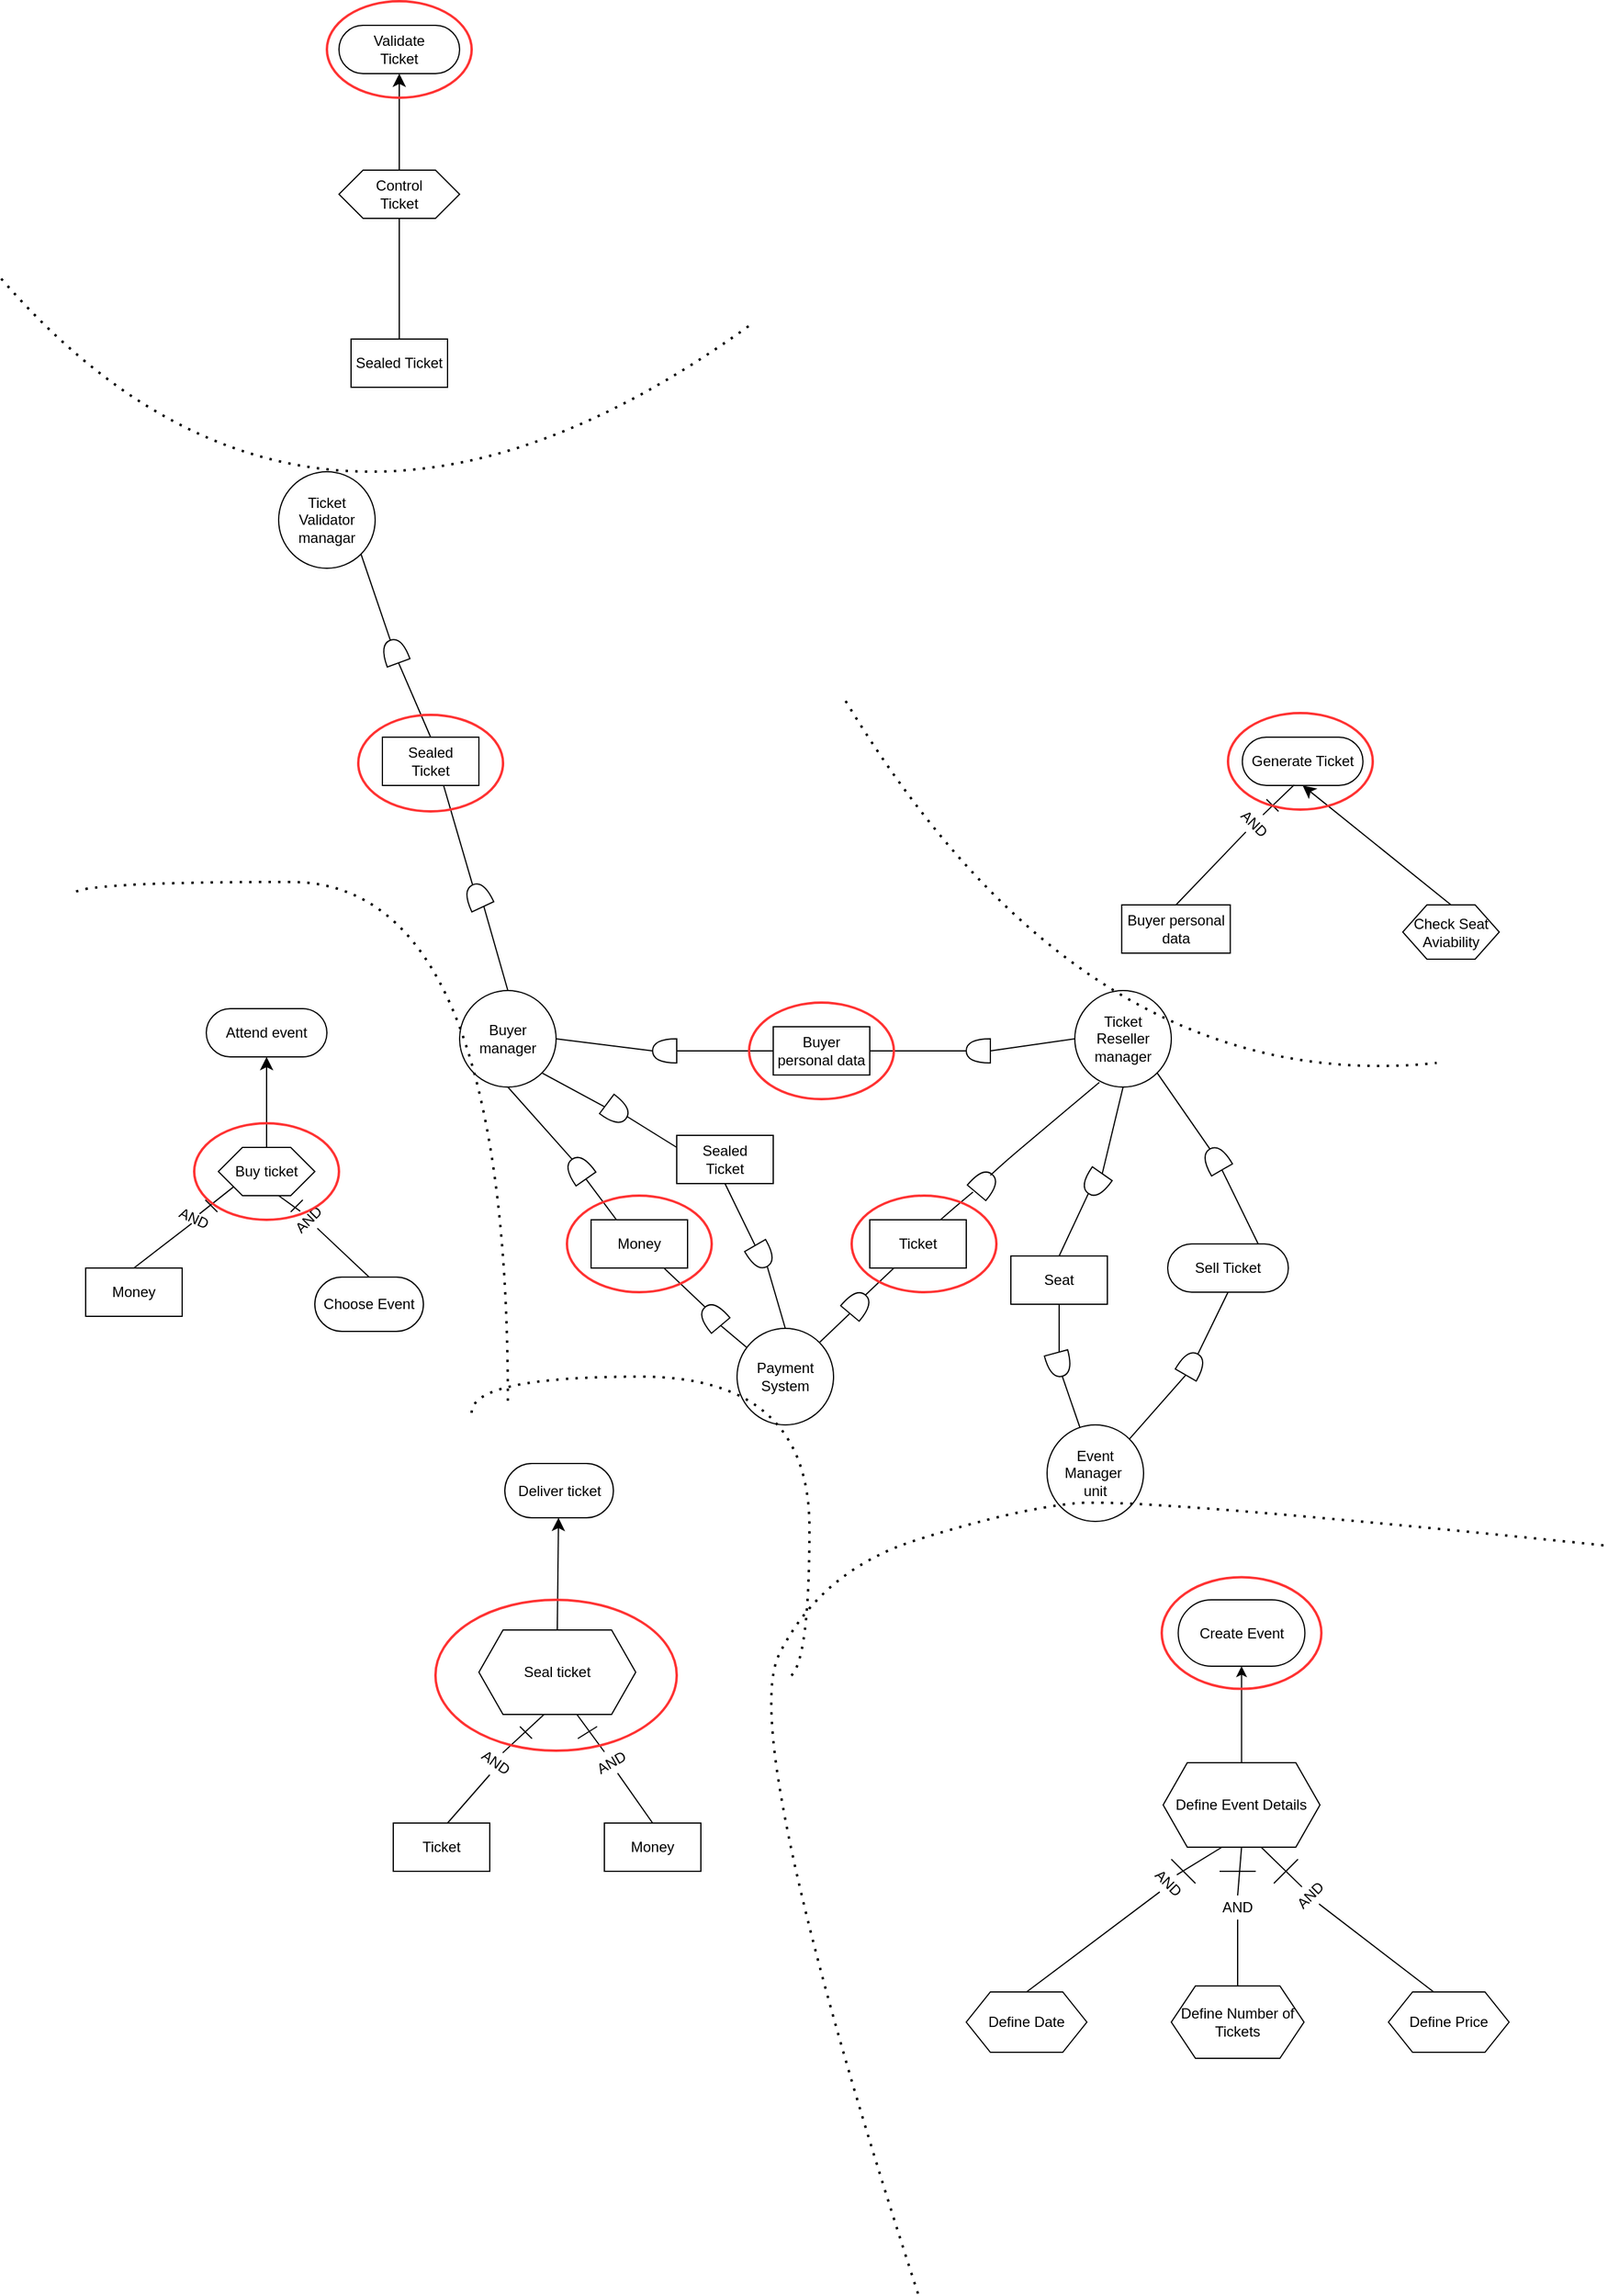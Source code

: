 <mxfile version="15.0.6" type="onedrive"><diagram id="UfplmZNuWA82le0Drqep" name="Page-1"><mxGraphModel dx="2310" dy="1950" grid="1" gridSize="10" guides="1" tooltips="0" connect="1" arrows="1" fold="1" page="1" pageScale="1" pageWidth="827" pageHeight="1169" math="0" shadow="0"><root><mxCell id="0"/><mxCell id="1" parent="0"/><mxCell id="Xo7R-cHsNthfNWcavHbP-1" value="Buyer manager" style="ellipse;whiteSpace=wrap;html=1;aspect=fixed;" parent="1" vertex="1"><mxGeometry x="140" y="80" width="80" height="80" as="geometry"/></mxCell><mxCell id="YaC-4g-Wo7dQEX7YHomU-3" style="rounded=0;orthogonalLoop=1;jettySize=auto;html=1;exitX=0.5;exitY=1;exitDx=0;exitDy=0;entryX=0;entryY=0.5;entryDx=0;entryDy=0;entryPerimeter=0;endArrow=none;endFill=0;" parent="1" source="ta6Gdk--_3ZyYTop5qnq-2" target="YaC-4g-Wo7dQEX7YHomU-1" edge="1"><mxGeometry relative="1" as="geometry"/></mxCell><mxCell id="YaC-4g-Wo7dQEX7YHomU-60" style="edgeStyle=none;rounded=0;orthogonalLoop=1;jettySize=auto;html=1;exitX=0;exitY=0.5;exitDx=0;exitDy=0;entryX=0;entryY=0.5;entryDx=0;entryDy=0;entryPerimeter=0;startArrow=none;startFill=0;endArrow=none;endFill=0;startSize=0;endSize=27;" parent="1" source="ta6Gdk--_3ZyYTop5qnq-2" target="YaC-4g-Wo7dQEX7YHomU-59" edge="1"><mxGeometry relative="1" as="geometry"/></mxCell><mxCell id="ta6Gdk--_3ZyYTop5qnq-2" value="Ticket Reseller manager" style="ellipse;whiteSpace=wrap;html=1;aspect=fixed;" parent="1" vertex="1"><mxGeometry x="650" y="80" width="80" height="80" as="geometry"/></mxCell><mxCell id="ta6Gdk--_3ZyYTop5qnq-4" value="Event Manager&amp;nbsp;&lt;br&gt;unit" style="ellipse;whiteSpace=wrap;html=1;aspect=fixed;" parent="1" vertex="1"><mxGeometry x="627" y="440" width="80" height="80" as="geometry"/></mxCell><mxCell id="YaC-4g-Wo7dQEX7YHomU-4" style="edgeStyle=none;rounded=0;orthogonalLoop=1;jettySize=auto;html=1;exitX=0.5;exitY=0;exitDx=0;exitDy=0;entryX=1;entryY=0.5;entryDx=0;entryDy=0;entryPerimeter=0;endArrow=none;endFill=0;" parent="1" source="Xo7R-cHsNthfNWcavHbP-9" target="YaC-4g-Wo7dQEX7YHomU-1" edge="1"><mxGeometry relative="1" as="geometry"/></mxCell><mxCell id="YaC-4g-Wo7dQEX7YHomU-5" style="edgeStyle=none;rounded=0;orthogonalLoop=1;jettySize=auto;html=1;exitX=0.5;exitY=1;exitDx=0;exitDy=0;endArrow=none;endFill=0;" parent="1" source="Xo7R-cHsNthfNWcavHbP-9" target="YaC-4g-Wo7dQEX7YHomU-2" edge="1"><mxGeometry relative="1" as="geometry"/></mxCell><mxCell id="Xo7R-cHsNthfNWcavHbP-9" value="Seat" style="rounded=0;whiteSpace=wrap;html=1;" parent="1" vertex="1"><mxGeometry x="597" y="300" width="80" height="40" as="geometry"/></mxCell><mxCell id="Xo7R-cHsNthfNWcavHbP-12" value="" style="shape=or;whiteSpace=wrap;html=1;rotation=-60;" parent="1" vertex="1"><mxGeometry x="737" y="380" width="20" height="20" as="geometry"/></mxCell><mxCell id="Xo7R-cHsNthfNWcavHbP-14" value="" style="shape=or;whiteSpace=wrap;html=1;rotation=-120;" parent="1" vertex="1"><mxGeometry x="757" y="210" width="20" height="20" as="geometry"/></mxCell><mxCell id="Xo7R-cHsNthfNWcavHbP-15" value="" style="endArrow=none;html=1;exitX=1;exitY=0;exitDx=0;exitDy=0;entryX=0;entryY=0.5;entryDx=0;entryDy=0;entryPerimeter=0;" parent="1" source="ta6Gdk--_3ZyYTop5qnq-4" target="Xo7R-cHsNthfNWcavHbP-12" edge="1"><mxGeometry width="50" height="50" relative="1" as="geometry"><mxPoint x="437" y="310" as="sourcePoint"/><mxPoint x="487" y="260" as="targetPoint"/></mxGeometry></mxCell><mxCell id="Xo7R-cHsNthfNWcavHbP-16" value="" style="endArrow=none;html=1;entryX=1;entryY=0.5;entryDx=0;entryDy=0;entryPerimeter=0;exitX=0.5;exitY=1;exitDx=0;exitDy=0;" parent="1" source="NR40S5Cppwsf3-HbDGJy-14" target="Xo7R-cHsNthfNWcavHbP-12" edge="1"><mxGeometry width="50" height="50" relative="1" as="geometry"><mxPoint x="777" y="340" as="sourcePoint"/><mxPoint x="487" y="260" as="targetPoint"/></mxGeometry></mxCell><mxCell id="Xo7R-cHsNthfNWcavHbP-17" value="" style="endArrow=none;html=1;exitX=0.75;exitY=0;exitDx=0;exitDy=0;entryX=0;entryY=0.5;entryDx=0;entryDy=0;entryPerimeter=0;" parent="1" source="NR40S5Cppwsf3-HbDGJy-14" target="Xo7R-cHsNthfNWcavHbP-14" edge="1"><mxGeometry width="50" height="50" relative="1" as="geometry"><mxPoint x="792" y="290" as="sourcePoint"/><mxPoint x="487" y="260" as="targetPoint"/></mxGeometry></mxCell><mxCell id="Xo7R-cHsNthfNWcavHbP-18" value="" style="endArrow=none;html=1;exitX=1;exitY=1;exitDx=0;exitDy=0;entryX=1;entryY=0.5;entryDx=0;entryDy=0;entryPerimeter=0;" parent="1" source="ta6Gdk--_3ZyYTop5qnq-2" target="Xo7R-cHsNthfNWcavHbP-14" edge="1"><mxGeometry width="50" height="50" relative="1" as="geometry"><mxPoint x="390" y="310" as="sourcePoint"/><mxPoint x="780" y="210" as="targetPoint"/></mxGeometry></mxCell><mxCell id="YaC-4g-Wo7dQEX7YHomU-1" value="" style="shape=or;whiteSpace=wrap;html=1;rotation=-55;direction=west;" parent="1" vertex="1"><mxGeometry x="657" y="230" width="20" height="20" as="geometry"/></mxCell><mxCell id="YaC-4g-Wo7dQEX7YHomU-6" style="edgeStyle=none;rounded=0;orthogonalLoop=1;jettySize=auto;html=1;exitX=1;exitY=0.5;exitDx=0;exitDy=0;exitPerimeter=0;endArrow=none;endFill=0;" parent="1" source="YaC-4g-Wo7dQEX7YHomU-2" target="ta6Gdk--_3ZyYTop5qnq-4" edge="1"><mxGeometry relative="1" as="geometry"/></mxCell><mxCell id="YaC-4g-Wo7dQEX7YHomU-2" value="" style="shape=or;whiteSpace=wrap;html=1;rotation=75;direction=east;" parent="1" vertex="1"><mxGeometry x="627" y="380" width="20" height="20" as="geometry"/></mxCell><mxCell id="YaC-4g-Wo7dQEX7YHomU-7" value="" style="endArrow=none;dashed=1;html=1;dashPattern=1 3;strokeWidth=2;curved=1;" parent="1" edge="1"><mxGeometry width="50" height="50" relative="1" as="geometry"><mxPoint x="520" y="1160" as="sourcePoint"/><mxPoint x="1090" y="540" as="targetPoint"/><Array as="points"><mxPoint x="370" y="700"/><mxPoint x="440" y="560"/><mxPoint x="600" y="510"/><mxPoint x="700" y="500"/></Array></mxGeometry></mxCell><mxCell id="ta6Gdk--_3ZyYTop5qnq-12" value="" style="endArrow=none;dashed=1;html=1;dashPattern=1 3;strokeWidth=2;edgeStyle=orthogonalEdgeStyle;curved=1;" parent="1" edge="1"><mxGeometry width="50" height="50" relative="1" as="geometry"><mxPoint x="180" y="420" as="sourcePoint"/><mxPoint x="-180" as="targetPoint"/><Array as="points"><mxPoint x="180" y="-10"/><mxPoint x="-180" y="-10"/></Array></mxGeometry></mxCell><mxCell id="Xo7R-cHsNthfNWcavHbP-20" value="" style="endArrow=none;dashed=1;html=1;dashPattern=1 3;strokeWidth=2;curved=1;" parent="1" edge="1"><mxGeometry width="50" height="50" relative="1" as="geometry"><mxPoint x="460" y="-160" as="sourcePoint"/><mxPoint x="950" y="140" as="targetPoint"/><Array as="points"><mxPoint x="660" y="170"/></Array></mxGeometry></mxCell><mxCell id="YaC-4g-Wo7dQEX7YHomU-39" style="edgeStyle=none;rounded=0;orthogonalLoop=1;jettySize=auto;html=1;exitX=0.375;exitY=1;exitDx=0;exitDy=0;entryX=0;entryY=0.5;entryDx=0;entryDy=0;startArrow=none;startFill=0;endArrow=none;endFill=0;startSize=0;endSize=27;" parent="1" source="YaC-4g-Wo7dQEX7YHomU-11" target="YaC-4g-Wo7dQEX7YHomU-36" edge="1"><mxGeometry relative="1" as="geometry"/></mxCell><mxCell id="YaC-4g-Wo7dQEX7YHomU-44" style="edgeStyle=none;rounded=0;orthogonalLoop=1;jettySize=auto;html=1;exitX=0.625;exitY=1;exitDx=0;exitDy=0;entryX=1;entryY=0.5;entryDx=0;entryDy=0;startArrow=none;startFill=0;endArrow=none;endFill=0;startSize=0;endSize=27;" parent="1" source="YaC-4g-Wo7dQEX7YHomU-11" target="YaC-4g-Wo7dQEX7YHomU-26" edge="1"><mxGeometry relative="1" as="geometry"/></mxCell><mxCell id="NR40S5Cppwsf3-HbDGJy-6" style="edgeStyle=orthogonalEdgeStyle;rounded=0;orthogonalLoop=1;jettySize=auto;html=1;exitX=0.5;exitY=0;exitDx=0;exitDy=0;entryX=0.5;entryY=1;entryDx=0;entryDy=0;" parent="1" source="YaC-4g-Wo7dQEX7YHomU-11" target="NR40S5Cppwsf3-HbDGJy-4" edge="1"><mxGeometry relative="1" as="geometry"/></mxCell><mxCell id="YaC-4g-Wo7dQEX7YHomU-11" value="Define Event Details" style="shape=hexagon;perimeter=hexagonPerimeter2;whiteSpace=wrap;html=1;fixedSize=1;" parent="1" vertex="1"><mxGeometry x="723.23" y="720" width="130" height="70" as="geometry"/></mxCell><mxCell id="YaC-4g-Wo7dQEX7YHomU-38" style="edgeStyle=none;rounded=0;orthogonalLoop=1;jettySize=auto;html=1;exitX=0.5;exitY=0;exitDx=0;exitDy=0;entryX=1;entryY=0.5;entryDx=0;entryDy=0;startArrow=none;startFill=0;endArrow=none;endFill=0;startSize=0;endSize=27;" parent="1" source="YaC-4g-Wo7dQEX7YHomU-12" target="YaC-4g-Wo7dQEX7YHomU-36" edge="1"><mxGeometry relative="1" as="geometry"/></mxCell><mxCell id="YaC-4g-Wo7dQEX7YHomU-12" value="Define Date" style="shape=hexagon;perimeter=hexagonPerimeter2;whiteSpace=wrap;html=1;fixedSize=1;" parent="1" vertex="1"><mxGeometry x="560" y="910" width="100" height="50" as="geometry"/></mxCell><mxCell id="YaC-4g-Wo7dQEX7YHomU-13" value="Define Number of Tickets" style="shape=hexagon;perimeter=hexagonPerimeter2;whiteSpace=wrap;html=1;fixedSize=1;" parent="1" vertex="1"><mxGeometry x="730" y="905" width="110" height="60" as="geometry"/></mxCell><mxCell id="YaC-4g-Wo7dQEX7YHomU-14" value="Define Price" style="shape=hexagon;perimeter=hexagonPerimeter2;whiteSpace=wrap;html=1;fixedSize=1;" parent="1" vertex="1"><mxGeometry x="910" y="910" width="100" height="50" as="geometry"/></mxCell><mxCell id="ta6Gdk--_3ZyYTop5qnq-13" value="Buy ticket" style="shape=hexagon;perimeter=hexagonPerimeter2;whiteSpace=wrap;html=1;fixedSize=1;size=20;" parent="1" vertex="1"><mxGeometry x="-60" y="210" width="80" height="40" as="geometry"/></mxCell><mxCell id="sOU6wArKF-Llgi7GQNwx-5" value="" style="endArrow=none;html=1;exitX=0.5;exitY=0;exitDx=0;exitDy=0;entryX=0.5;entryY=1;entryDx=0;entryDy=0;startArrow=none;" parent="1" source="YaC-4g-Wo7dQEX7YHomU-20" target="YaC-4g-Wo7dQEX7YHomU-11" edge="1"><mxGeometry width="50" height="50" relative="1" as="geometry"><mxPoint x="740" y="920" as="sourcePoint"/><mxPoint x="340" y="870" as="targetPoint"/></mxGeometry></mxCell><mxCell id="sOU6wArKF-Llgi7GQNwx-6" value="" style="endArrow=none;html=1;" parent="1" edge="1"><mxGeometry width="50" height="50" relative="1" as="geometry"><mxPoint x="730" y="800" as="sourcePoint"/><mxPoint x="750" y="820" as="targetPoint"/></mxGeometry></mxCell><mxCell id="YaC-4g-Wo7dQEX7YHomU-17" value="" style="endArrow=none;html=1;startSize=0;endSize=27;" parent="1" edge="1"><mxGeometry width="50" height="50" relative="1" as="geometry"><mxPoint x="770" y="810" as="sourcePoint"/><mxPoint x="800" y="810" as="targetPoint"/></mxGeometry></mxCell><mxCell id="YaC-4g-Wo7dQEX7YHomU-20" value="AND" style="text;html=1;strokeColor=none;fillColor=none;align=center;verticalAlign=middle;whiteSpace=wrap;rounded=0;" parent="1" vertex="1"><mxGeometry x="765" y="830" width="40" height="20" as="geometry"/></mxCell><mxCell id="YaC-4g-Wo7dQEX7YHomU-21" value="" style="endArrow=none;html=1;exitX=0.5;exitY=0;exitDx=0;exitDy=0;entryX=0.5;entryY=1;entryDx=0;entryDy=0;" parent="1" source="YaC-4g-Wo7dQEX7YHomU-13" target="YaC-4g-Wo7dQEX7YHomU-20" edge="1"><mxGeometry width="50" height="50" relative="1" as="geometry"><mxPoint x="780" y="910.0" as="sourcePoint"/><mxPoint x="785" y="790.0" as="targetPoint"/></mxGeometry></mxCell><mxCell id="YaC-4g-Wo7dQEX7YHomU-23" value="" style="endArrow=none;html=1;startSize=0;endSize=27;" parent="1" edge="1"><mxGeometry width="50" height="50" relative="1" as="geometry"><mxPoint x="815" y="820" as="sourcePoint"/><mxPoint x="835" y="800" as="targetPoint"/><Array as="points"><mxPoint x="825" y="810"/></Array></mxGeometry></mxCell><mxCell id="Xo7R-cHsNthfNWcavHbP-23" value="Generate Ticket" style="rounded=1;whiteSpace=wrap;html=1;glass=0;arcSize=50;" parent="1" vertex="1"><mxGeometry x="788.86" y="-130" width="100" height="40" as="geometry"/></mxCell><mxCell id="YaC-4g-Wo7dQEX7YHomU-26" value="AND" style="text;html=1;strokeColor=none;fillColor=none;align=center;verticalAlign=middle;whiteSpace=wrap;rounded=0;direction=north;rotation=315;" parent="1" vertex="1"><mxGeometry x="840.73" y="820" width="9.27" height="20" as="geometry"/></mxCell><mxCell id="YaC-4g-Wo7dQEX7YHomU-36" value="AND" style="text;html=1;strokeColor=none;fillColor=none;align=center;verticalAlign=middle;whiteSpace=wrap;rounded=0;direction=south;rotation=45;" parent="1" vertex="1"><mxGeometry x="720" y="810" width="15" height="20" as="geometry"/></mxCell><mxCell id="YaC-4g-Wo7dQEX7YHomU-41" style="edgeStyle=none;rounded=0;orthogonalLoop=1;jettySize=auto;html=1;exitX=0.5;exitY=1;exitDx=0;exitDy=0;startArrow=none;startFill=0;endArrow=none;endFill=0;startSize=0;endSize=27;" parent="1" source="YaC-4g-Wo7dQEX7YHomU-26" target="YaC-4g-Wo7dQEX7YHomU-26" edge="1"><mxGeometry relative="1" as="geometry"/></mxCell><mxCell id="YaC-4g-Wo7dQEX7YHomU-43" value="" style="endArrow=none;html=1;startSize=0;endSize=27;exitX=0.375;exitY=0;exitDx=0;exitDy=0;entryX=0;entryY=0.5;entryDx=0;entryDy=0;" parent="1" source="YaC-4g-Wo7dQEX7YHomU-14" target="YaC-4g-Wo7dQEX7YHomU-26" edge="1"><mxGeometry width="50" height="50" relative="1" as="geometry"><mxPoint x="920" y="910" as="sourcePoint"/><mxPoint x="970" y="860" as="targetPoint"/></mxGeometry></mxCell><mxCell id="YaC-4g-Wo7dQEX7YHomU-45" value="Money" style="rounded=0;whiteSpace=wrap;html=1;" parent="1" vertex="1"><mxGeometry x="-170" y="310" width="80" height="40" as="geometry"/></mxCell><mxCell id="Xo7R-cHsNthfNWcavHbP-27" value="Attend&amp;nbsp;event" style="rounded=1;whiteSpace=wrap;html=1;glass=0;arcSize=50;" parent="1" vertex="1"><mxGeometry x="-70" y="95" width="100" height="40" as="geometry"/></mxCell><mxCell id="YaC-4g-Wo7dQEX7YHomU-49" value="" style="endArrow=none;html=1;startSize=0;endSize=27;entryX=0.625;entryY=1;entryDx=0;entryDy=0;exitX=0;exitY=0.5;exitDx=0;exitDy=0;" parent="1" source="NR40S5Cppwsf3-HbDGJy-33" target="ta6Gdk--_3ZyYTop5qnq-13" edge="1"><mxGeometry width="50" height="50" relative="1" as="geometry"><mxPoint x="55" y="320.0" as="sourcePoint"/><mxPoint x="100" y="250" as="targetPoint"/></mxGeometry></mxCell><mxCell id="YaC-4g-Wo7dQEX7YHomU-67" style="edgeStyle=none;rounded=0;orthogonalLoop=1;jettySize=auto;html=1;entryX=0.5;entryY=1;entryDx=0;entryDy=0;startArrow=none;startFill=0;endArrow=classic;endFill=1;startSize=0;endSize=8;exitX=0.5;exitY=0;exitDx=0;exitDy=0;" parent="1" source="ta6Gdk--_3ZyYTop5qnq-13" target="Xo7R-cHsNthfNWcavHbP-27" edge="1"><mxGeometry relative="1" as="geometry"><mxPoint x="-20" y="208" as="sourcePoint"/></mxGeometry></mxCell><mxCell id="YaC-4g-Wo7dQEX7YHomU-63" style="edgeStyle=none;rounded=0;orthogonalLoop=1;jettySize=auto;html=1;exitX=0;exitY=0.5;exitDx=0;exitDy=0;entryX=0;entryY=0.5;entryDx=0;entryDy=0;entryPerimeter=0;startArrow=none;startFill=0;endArrow=none;endFill=0;startSize=0;endSize=27;" parent="1" source="YaC-4g-Wo7dQEX7YHomU-58" target="YaC-4g-Wo7dQEX7YHomU-62" edge="1"><mxGeometry relative="1" as="geometry"/></mxCell><mxCell id="YaC-4g-Wo7dQEX7YHomU-58" value="Buyer personal data" style="rounded=0;whiteSpace=wrap;html=1;" parent="1" vertex="1"><mxGeometry x="400" y="110" width="80" height="40" as="geometry"/></mxCell><mxCell id="YaC-4g-Wo7dQEX7YHomU-61" style="edgeStyle=none;rounded=0;orthogonalLoop=1;jettySize=auto;html=1;exitX=1;exitY=0.5;exitDx=0;exitDy=0;exitPerimeter=0;entryX=1;entryY=0.5;entryDx=0;entryDy=0;startArrow=none;startFill=0;endArrow=none;endFill=0;startSize=0;endSize=27;" parent="1" source="YaC-4g-Wo7dQEX7YHomU-59" target="YaC-4g-Wo7dQEX7YHomU-58" edge="1"><mxGeometry relative="1" as="geometry"/></mxCell><mxCell id="YaC-4g-Wo7dQEX7YHomU-59" value="" style="shape=or;whiteSpace=wrap;html=1;direction=east;rotation=180;" parent="1" vertex="1"><mxGeometry x="560" y="120" width="20" height="20" as="geometry"/></mxCell><mxCell id="YaC-4g-Wo7dQEX7YHomU-64" style="edgeStyle=none;rounded=0;orthogonalLoop=1;jettySize=auto;html=1;exitX=1;exitY=0.5;exitDx=0;exitDy=0;exitPerimeter=0;entryX=1;entryY=0.5;entryDx=0;entryDy=0;startArrow=none;startFill=0;endArrow=none;endFill=0;startSize=0;endSize=27;" parent="1" source="YaC-4g-Wo7dQEX7YHomU-62" target="Xo7R-cHsNthfNWcavHbP-1" edge="1"><mxGeometry relative="1" as="geometry"/></mxCell><mxCell id="YaC-4g-Wo7dQEX7YHomU-62" value="" style="shape=or;whiteSpace=wrap;html=1;direction=east;rotation=180;" parent="1" vertex="1"><mxGeometry x="300" y="120" width="20" height="20" as="geometry"/></mxCell><mxCell id="YaC-4g-Wo7dQEX7YHomU-69" value="" style="endArrow=classic;html=1;startSize=0;endSize=8;exitX=0.5;exitY=0;exitDx=0;exitDy=0;entryX=0.5;entryY=1;entryDx=0;entryDy=0;endFill=1;" parent="1" source="NR40S5Cppwsf3-HbDGJy-9" target="Xo7R-cHsNthfNWcavHbP-23" edge="1"><mxGeometry width="50" height="50" relative="1" as="geometry"><mxPoint x="871.86" y="-20" as="sourcePoint"/><mxPoint x="931.86" y="-110" as="targetPoint"/></mxGeometry></mxCell><mxCell id="NR40S5Cppwsf3-HbDGJy-4" value="Create Event" style="rounded=1;whiteSpace=wrap;html=1;glass=0;arcSize=50;" parent="1" vertex="1"><mxGeometry x="735.73" y="585" width="105" height="55" as="geometry"/></mxCell><mxCell id="NR40S5Cppwsf3-HbDGJy-9" value="Check Seat Aviability" style="shape=hexagon;perimeter=hexagonPerimeter2;whiteSpace=wrap;html=1;fixedSize=1;" parent="1" vertex="1"><mxGeometry x="921.86" y="9" width="80" height="45" as="geometry"/></mxCell><mxCell id="NR40S5Cppwsf3-HbDGJy-12" value="Choose Event" style="rounded=1;whiteSpace=wrap;html=1;glass=0;arcSize=50;" parent="1" vertex="1"><mxGeometry x="20" y="317.5" width="90" height="45" as="geometry"/></mxCell><mxCell id="NR40S5Cppwsf3-HbDGJy-14" value="Sell Ticket" style="rounded=1;whiteSpace=wrap;html=1;glass=0;arcSize=50;" parent="1" vertex="1"><mxGeometry x="727" y="290" width="100" height="40" as="geometry"/></mxCell><mxCell id="HzWPDjjtE-6QeFcjVHDP-7" style="edgeStyle=none;rounded=0;orthogonalLoop=1;jettySize=auto;html=1;exitX=0.5;exitY=1;exitDx=0;exitDy=0;startArrow=none;startFill=0;endArrow=none;endFill=0;startSize=0;endSize=27;" parent="1" edge="1"><mxGeometry relative="1" as="geometry"><mxPoint x="714.522" y="-104.277" as="sourcePoint"/><mxPoint x="714.522" y="-104.277" as="targetPoint"/></mxGeometry></mxCell><mxCell id="NR40S5Cppwsf3-HbDGJy-25" value="AND" style="text;html=1;strokeColor=none;fillColor=none;align=center;verticalAlign=middle;whiteSpace=wrap;rounded=0;direction=north;rotation=25;" parent="1" vertex="1"><mxGeometry x="-89.14" y="263.54" width="18.36" height="10" as="geometry"/></mxCell><mxCell id="NR40S5Cppwsf3-HbDGJy-26" style="edgeStyle=orthogonalEdgeStyle;rounded=0;orthogonalLoop=1;jettySize=auto;html=1;exitX=0.5;exitY=1;exitDx=0;exitDy=0;endArrow=none;endFill=0;" parent="1" source="YaC-4g-Wo7dQEX7YHomU-45" target="YaC-4g-Wo7dQEX7YHomU-45" edge="1"><mxGeometry relative="1" as="geometry"/></mxCell><mxCell id="NR40S5Cppwsf3-HbDGJy-29" value="" style="endArrow=none;html=1;exitX=0.5;exitY=0;exitDx=0;exitDy=0;entryX=0;entryY=0.5;entryDx=0;entryDy=0;" parent="1" source="YaC-4g-Wo7dQEX7YHomU-45" target="NR40S5Cppwsf3-HbDGJy-25" edge="1"><mxGeometry width="50" height="50" relative="1" as="geometry"><mxPoint x="-130" y="320" as="sourcePoint"/><mxPoint x="-81" y="299" as="targetPoint"/></mxGeometry></mxCell><mxCell id="NR40S5Cppwsf3-HbDGJy-33" value="AND" style="text;html=1;strokeColor=none;fillColor=none;align=center;verticalAlign=middle;whiteSpace=wrap;rounded=0;direction=south;rotation=315;" parent="1" vertex="1"><mxGeometry x="10" y="260" width="10" height="20" as="geometry"/></mxCell><mxCell id="NR40S5Cppwsf3-HbDGJy-35" value="" style="endArrow=none;html=1;entryX=1;entryY=0.5;entryDx=0;entryDy=0;exitX=0.5;exitY=0;exitDx=0;exitDy=0;" parent="1" source="NR40S5Cppwsf3-HbDGJy-12" target="NR40S5Cppwsf3-HbDGJy-33" edge="1"><mxGeometry width="50" height="50" relative="1" as="geometry"><mxPoint x="80" y="300" as="sourcePoint"/><mxPoint x="130" y="250" as="targetPoint"/></mxGeometry></mxCell><mxCell id="NR40S5Cppwsf3-HbDGJy-37" value="" style="endArrow=none;html=1;" parent="1" edge="1"><mxGeometry width="50" height="50" relative="1" as="geometry"><mxPoint x="-70.78" y="253.54" as="sourcePoint"/><mxPoint x="-60.78" y="263.54" as="targetPoint"/><Array as="points"/></mxGeometry></mxCell><mxCell id="NR40S5Cppwsf3-HbDGJy-41" value="" style="endArrow=none;html=1;entryX=0.158;entryY=0.817;entryDx=0;entryDy=0;entryPerimeter=0;" parent="1" source="NR40S5Cppwsf3-HbDGJy-25" target="ta6Gdk--_3ZyYTop5qnq-13" edge="1"><mxGeometry width="50" height="50" relative="1" as="geometry"><mxPoint x="-50" y="340" as="sourcePoint"/><mxPoint y="290" as="targetPoint"/></mxGeometry></mxCell><mxCell id="NR40S5Cppwsf3-HbDGJy-42" value="" style="endArrow=none;html=1;" parent="1" edge="1"><mxGeometry width="50" height="50" relative="1" as="geometry"><mxPoint y="263.54" as="sourcePoint"/><mxPoint x="10" y="253.54" as="targetPoint"/></mxGeometry></mxCell><mxCell id="yaClVSBj_DrMBSHif6Xd-1" value="Payment&lt;br&gt;System" style="ellipse;whiteSpace=wrap;html=1;aspect=fixed;" parent="1" vertex="1"><mxGeometry x="370" y="360" width="80" height="80" as="geometry"/></mxCell><mxCell id="ejUTwSMPvt3C1e-Pd9Kc-1" value="Ticket Validator managar" style="ellipse;whiteSpace=wrap;html=1;aspect=fixed;" parent="1" vertex="1"><mxGeometry x="-10" y="-350" width="80" height="80" as="geometry"/></mxCell><mxCell id="yaClVSBj_DrMBSHif6Xd-2" value="" style="endArrow=none;html=1;exitX=0.5;exitY=1;exitDx=0;exitDy=0;entryX=1;entryY=0.5;entryDx=0;entryDy=0;entryPerimeter=0;" parent="1" source="Xo7R-cHsNthfNWcavHbP-1" target="yaClVSBj_DrMBSHif6Xd-3" edge="1"><mxGeometry width="50" height="50" relative="1" as="geometry"><mxPoint x="728.284" y="158.284" as="sourcePoint"/><mxPoint x="230" y="220" as="targetPoint"/></mxGeometry></mxCell><mxCell id="yaClVSBj_DrMBSHif6Xd-3" value="" style="shape=or;whiteSpace=wrap;html=1;rotation=-125;" parent="1" vertex="1"><mxGeometry x="229" y="218" width="20" height="20" as="geometry"/></mxCell><mxCell id="yaClVSBj_DrMBSHif6Xd-4" value="" style="shape=or;whiteSpace=wrap;html=1;rotation=-130;" parent="1" vertex="1"><mxGeometry x="340" y="340" width="20" height="20" as="geometry"/></mxCell><mxCell id="yaClVSBj_DrMBSHif6Xd-5" value="" style="endArrow=none;html=1;entryX=0.105;entryY=0.201;entryDx=0;entryDy=0;entryPerimeter=0;exitX=0;exitY=0.5;exitDx=0;exitDy=0;exitPerimeter=0;" parent="1" source="yaClVSBj_DrMBSHif6Xd-4" target="yaClVSBj_DrMBSHif6Xd-1" edge="1"><mxGeometry width="50" height="50" relative="1" as="geometry"><mxPoint x="360" y="360" as="sourcePoint"/><mxPoint x="671.716" y="158.284" as="targetPoint"/></mxGeometry></mxCell><mxCell id="ejUTwSMPvt3C1e-Pd9Kc-3" value="" style="endArrow=none;html=1;exitX=0;exitY=0.5;exitDx=0;exitDy=0;exitPerimeter=0;" parent="1" source="yaClVSBj_DrMBSHif6Xd-3" edge="1"><mxGeometry width="50" height="50" relative="1" as="geometry"><mxPoint x="244.697" y="238.0" as="sourcePoint"/><mxPoint x="270" y="270" as="targetPoint"/></mxGeometry></mxCell><mxCell id="yaClVSBj_DrMBSHif6Xd-10" style="edgeStyle=none;rounded=0;orthogonalLoop=1;jettySize=auto;html=1;endArrow=none;endFill=0;exitX=1;exitY=1;exitDx=0;exitDy=0;entryX=1;entryY=0.5;entryDx=0;entryDy=0;entryPerimeter=0;" parent="1" source="ejUTwSMPvt3C1e-Pd9Kc-1" target="yaClVSBj_DrMBSHif6Xd-11" edge="1"><mxGeometry relative="1" as="geometry"><mxPoint x="110" y="-250" as="sourcePoint"/><mxPoint x="80" y="-210" as="targetPoint"/></mxGeometry></mxCell><mxCell id="ejUTwSMPvt3C1e-Pd9Kc-4" value="" style="endArrow=none;html=1;exitX=0.76;exitY=1.01;exitDx=0;exitDy=0;entryX=1;entryY=0.5;entryDx=0;entryDy=0;entryPerimeter=0;exitPerimeter=0;" parent="1" target="yaClVSBj_DrMBSHif6Xd-4" edge="1"><mxGeometry width="50" height="50" relative="1" as="geometry"><mxPoint x="309.8" y="310.4" as="sourcePoint"/><mxPoint x="380.6" y="330.12" as="targetPoint"/></mxGeometry></mxCell><mxCell id="yaClVSBj_DrMBSHif6Xd-11" value="" style="shape=or;whiteSpace=wrap;html=1;rotation=-110;" parent="1" vertex="1"><mxGeometry x="76" y="-211" width="20" height="20" as="geometry"/></mxCell><mxCell id="ejUTwSMPvt3C1e-Pd9Kc-5" value="" style="shape=or;whiteSpace=wrap;html=1;rotation=-50;" parent="1" vertex="1"><mxGeometry x="460" y="330" width="20" height="20" as="geometry"/></mxCell><mxCell id="yaClVSBj_DrMBSHif6Xd-16" style="edgeStyle=none;rounded=0;orthogonalLoop=1;jettySize=auto;html=1;endArrow=none;endFill=0;entryX=0.5;entryY=0;entryDx=0;entryDy=0;" parent="1" target="Xo7R-cHsNthfNWcavHbP-1" edge="1"><mxGeometry relative="1" as="geometry"><mxPoint x="160" y="10" as="sourcePoint"/><mxPoint x="90" y="-200" as="targetPoint"/></mxGeometry></mxCell><mxCell id="yaClVSBj_DrMBSHif6Xd-17" value="" style="shape=or;whiteSpace=wrap;html=1;rotation=-115;" parent="1" vertex="1"><mxGeometry x="145" y="-8.5" width="20" height="20" as="geometry"/></mxCell><mxCell id="yaClVSBj_DrMBSHif6Xd-18" value="" style="endArrow=none;dashed=1;html=1;dashPattern=1 3;strokeWidth=2;curved=1;" parent="1" edge="1"><mxGeometry width="50" height="50" relative="1" as="geometry"><mxPoint x="-240" y="-510" as="sourcePoint"/><mxPoint x="380" y="-471" as="targetPoint"/><Array as="points"><mxPoint x="20" y="-211"/></Array></mxGeometry></mxCell><mxCell id="ejUTwSMPvt3C1e-Pd9Kc-7" value="" style="shape=or;whiteSpace=wrap;html=1;rotation=-50;" parent="1" vertex="1"><mxGeometry x="565" y="230" width="20" height="20" as="geometry"/></mxCell><mxCell id="ejUTwSMPvt3C1e-Pd9Kc-8" value="" style="endArrow=none;html=1;entryX=0;entryY=0.5;entryDx=0;entryDy=0;entryPerimeter=0;" parent="1" edge="1"><mxGeometry width="50" height="50" relative="1" as="geometry"><mxPoint x="533" y="275" as="sourcePoint"/><mxPoint x="565.603" y="246.96" as="targetPoint"/><Array as="points"><mxPoint x="550" y="260"/></Array></mxGeometry></mxCell><mxCell id="ejUTwSMPvt3C1e-Pd9Kc-9" value="" style="endArrow=none;html=1;entryX=0.254;entryY=0.951;entryDx=0;entryDy=0;entryPerimeter=0;exitX=0.819;exitY=0.081;exitDx=0;exitDy=0;exitPerimeter=0;" parent="1" target="ta6Gdk--_3ZyYTop5qnq-2" edge="1"><mxGeometry width="50" height="50" relative="1" as="geometry"><mxPoint x="580" y="233.14" as="sourcePoint"/><mxPoint x="610.083" y="206.86" as="targetPoint"/><Array as="points"><mxPoint x="594.48" y="219.9"/></Array></mxGeometry></mxCell><mxCell id="ejUTwSMPvt3C1e-Pd9Kc-10" value="" style="endArrow=none;html=1;entryX=0;entryY=0.5;entryDx=0;entryDy=0;entryPerimeter=0;exitX=1;exitY=0;exitDx=0;exitDy=0;" parent="1" source="yaClVSBj_DrMBSHif6Xd-1" target="ejUTwSMPvt3C1e-Pd9Kc-5" edge="1"><mxGeometry width="50" height="50" relative="1" as="geometry"><mxPoint x="424.96" y="376.28" as="sourcePoint"/><mxPoint x="455.043" y="350.0" as="targetPoint"/><Array as="points"/></mxGeometry></mxCell><mxCell id="yaClVSBj_DrMBSHif6Xd-20" style="edgeStyle=none;rounded=0;orthogonalLoop=1;jettySize=auto;html=1;endArrow=none;endFill=0;entryX=1;entryY=0.5;entryDx=0;entryDy=0;entryPerimeter=0;exitX=0.633;exitY=0.994;exitDx=0;exitDy=0;exitPerimeter=0;" parent="1" source="r3dKMKoY7JEHGVcU0_jh-3" target="yaClVSBj_DrMBSHif6Xd-17" edge="1"><mxGeometry relative="1" as="geometry"><mxPoint x="126" y="-90" as="sourcePoint"/><mxPoint x="90" y="-200" as="targetPoint"/></mxGeometry></mxCell><mxCell id="yaClVSBj_DrMBSHif6Xd-21" style="edgeStyle=none;rounded=0;orthogonalLoop=1;jettySize=auto;html=1;endArrow=none;endFill=0;exitX=0;exitY=0.5;exitDx=0;exitDy=0;exitPerimeter=0;entryX=0.5;entryY=0;entryDx=0;entryDy=0;" parent="1" source="yaClVSBj_DrMBSHif6Xd-11" target="r3dKMKoY7JEHGVcU0_jh-3" edge="1"><mxGeometry relative="1" as="geometry"><mxPoint x="150" y="-50" as="sourcePoint"/><mxPoint x="116" y="-130" as="targetPoint"/></mxGeometry></mxCell><mxCell id="ejUTwSMPvt3C1e-Pd9Kc-11" value="" style="endArrow=none;html=1;exitX=1;exitY=0.5;exitDx=0;exitDy=0;exitPerimeter=0;" parent="1" source="ejUTwSMPvt3C1e-Pd9Kc-5" edge="1"><mxGeometry width="50" height="50" relative="1" as="geometry"><mxPoint x="480.004" y="333.887" as="sourcePoint"/><mxPoint x="500" y="310" as="targetPoint"/><Array as="points"/></mxGeometry></mxCell><mxCell id="yaClVSBj_DrMBSHif6Xd-22" value="Control&lt;br&gt;Ticket" style="shape=hexagon;perimeter=hexagonPerimeter2;whiteSpace=wrap;html=1;fixedSize=1;size=20;" parent="1" vertex="1"><mxGeometry x="40" y="-600" width="100" height="40" as="geometry"/></mxCell><mxCell id="ejUTwSMPvt3C1e-Pd9Kc-12" value="Money" style="rounded=0;whiteSpace=wrap;html=1;" parent="1" vertex="1"><mxGeometry x="249" y="270" width="80" height="40" as="geometry"/></mxCell><mxCell id="yaClVSBj_DrMBSHif6Xd-23" value="Validate &lt;br&gt;Ticket" style="rounded=1;whiteSpace=wrap;html=1;glass=0;arcSize=50;" parent="1" vertex="1"><mxGeometry x="40" y="-720" width="100" height="40" as="geometry"/></mxCell><mxCell id="ejUTwSMPvt3C1e-Pd9Kc-13" value="Ticket" style="rounded=0;whiteSpace=wrap;html=1;" parent="1" vertex="1"><mxGeometry x="480" y="270" width="80" height="40" as="geometry"/></mxCell><mxCell id="yaClVSBj_DrMBSHif6Xd-24" style="edgeStyle=none;rounded=0;orthogonalLoop=1;jettySize=auto;html=1;startArrow=none;startFill=0;endArrow=classic;endFill=1;startSize=0;endSize=8;entryX=0.5;entryY=1;entryDx=0;entryDy=0;exitX=0.5;exitY=0;exitDx=0;exitDy=0;" parent="1" source="yaClVSBj_DrMBSHif6Xd-22" target="yaClVSBj_DrMBSHif6Xd-23" edge="1"><mxGeometry relative="1" as="geometry"><mxPoint x="110" y="-370" as="sourcePoint"/><mxPoint x="110" y="-410" as="targetPoint"/></mxGeometry></mxCell><mxCell id="ejUTwSMPvt3C1e-Pd9Kc-14" value="Buyer personal data" style="rounded=0;whiteSpace=wrap;html=1;" parent="1" vertex="1"><mxGeometry x="688.86" y="9" width="90" height="40" as="geometry"/></mxCell><mxCell id="ejUTwSMPvt3C1e-Pd9Kc-15" value="Money" style="rounded=0;whiteSpace=wrap;html=1;" parent="1" vertex="1"><mxGeometry x="260" y="770" width="80" height="40" as="geometry"/></mxCell><mxCell id="ejUTwSMPvt3C1e-Pd9Kc-18" value="AND" style="text;html=1;strokeColor=none;fillColor=none;align=center;verticalAlign=middle;whiteSpace=wrap;rounded=0;rotation=-30;" parent="1" vertex="1"><mxGeometry x="246" y="710" width="40" height="20" as="geometry"/></mxCell><mxCell id="ejUTwSMPvt3C1e-Pd9Kc-19" value="" style="endArrow=none;html=1;" parent="1" edge="1"><mxGeometry width="50" height="50" relative="1" as="geometry"><mxPoint x="238" y="700" as="sourcePoint"/><mxPoint x="254" y="690" as="targetPoint"/></mxGeometry></mxCell><mxCell id="ejUTwSMPvt3C1e-Pd9Kc-20" value="AND" style="text;html=1;strokeColor=none;fillColor=none;align=center;verticalAlign=middle;whiteSpace=wrap;rounded=0;direction=south;rotation=45;" parent="1" vertex="1"><mxGeometry x="788.86" y="-68.5" width="20" height="20" as="geometry"/></mxCell><mxCell id="ejUTwSMPvt3C1e-Pd9Kc-21" style="edgeStyle=none;rounded=0;orthogonalLoop=1;jettySize=auto;html=1;exitX=0;exitY=0.5;exitDx=0;exitDy=0;entryX=0;entryY=0.75;entryDx=0;entryDy=0;startArrow=none;startFill=0;endArrow=none;endFill=0;startSize=0;endSize=27;" parent="1" source="ejUTwSMPvt3C1e-Pd9Kc-20" edge="1"><mxGeometry relative="1" as="geometry"><mxPoint x="791.95" y="-88.5" as="sourcePoint"/><mxPoint x="831.86" y="-90.5" as="targetPoint"/></mxGeometry></mxCell><mxCell id="ejUTwSMPvt3C1e-Pd9Kc-22" value="" style="endArrow=none;html=1;startSize=0;endSize=27;exitX=0.5;exitY=0;exitDx=0;exitDy=0;entryX=1;entryY=0.5;entryDx=0;entryDy=0;rounded=0;" parent="1" source="ejUTwSMPvt3C1e-Pd9Kc-14" target="ejUTwSMPvt3C1e-Pd9Kc-20" edge="1"><mxGeometry width="50" height="50" relative="1" as="geometry"><mxPoint x="823.86" y="1.93" as="sourcePoint"/><mxPoint x="775.416" y="-48.499" as="targetPoint"/></mxGeometry></mxCell><mxCell id="ejUTwSMPvt3C1e-Pd9Kc-23" value="" style="endArrow=none;html=1;startSize=0;endSize=27;rounded=0;" parent="1" edge="1"><mxGeometry width="50" height="50" relative="1" as="geometry"><mxPoint x="818.86" y="-68.5" as="sourcePoint"/><mxPoint x="808.86" y="-78.5" as="targetPoint"/><Array as="points"><mxPoint x="818.38" y="-68.5"/></Array></mxGeometry></mxCell><mxCell id="ejUTwSMPvt3C1e-Pd9Kc-26" value="Ticket" style="rounded=0;whiteSpace=wrap;html=1;" parent="1" vertex="1"><mxGeometry x="85" y="770" width="80" height="40" as="geometry"/></mxCell><mxCell id="ejUTwSMPvt3C1e-Pd9Kc-32" value="AND" style="text;html=1;strokeColor=none;fillColor=none;align=center;verticalAlign=middle;whiteSpace=wrap;rounded=0;rotation=35;" parent="1" vertex="1"><mxGeometry x="150" y="710" width="40" height="20" as="geometry"/></mxCell><mxCell id="ejUTwSMPvt3C1e-Pd9Kc-33" value="" style="endArrow=none;html=1;" parent="1" edge="1"><mxGeometry width="50" height="50" relative="1" as="geometry"><mxPoint x="190" y="690" as="sourcePoint"/><mxPoint x="200" y="700" as="targetPoint"/></mxGeometry></mxCell><mxCell id="ejUTwSMPvt3C1e-Pd9Kc-34" value="Seal ticket" style="shape=hexagon;perimeter=hexagonPerimeter2;whiteSpace=wrap;html=1;fixedSize=1;" parent="1" vertex="1"><mxGeometry x="156" y="610" width="130" height="70" as="geometry"/></mxCell><mxCell id="ejUTwSMPvt3C1e-Pd9Kc-35" value="" style="endArrow=none;html=1;" parent="1" edge="1"><mxGeometry width="50" height="50" relative="1" as="geometry"><mxPoint x="130" y="770" as="sourcePoint"/><mxPoint x="165" y="730" as="targetPoint"/></mxGeometry></mxCell><mxCell id="ejUTwSMPvt3C1e-Pd9Kc-36" value="" style="endArrow=none;html=1;exitX=0.5;exitY=0;exitDx=0;exitDy=0;" parent="1" source="ejUTwSMPvt3C1e-Pd9Kc-32" edge="1"><mxGeometry width="50" height="50" relative="1" as="geometry"><mxPoint x="230" y="670" as="sourcePoint"/><mxPoint x="210" y="680" as="targetPoint"/></mxGeometry></mxCell><mxCell id="ejUTwSMPvt3C1e-Pd9Kc-37" value="" style="endArrow=none;html=1;entryX=0.5;entryY=0;entryDx=0;entryDy=0;exitX=0.5;exitY=1;exitDx=0;exitDy=0;" parent="1" source="ejUTwSMPvt3C1e-Pd9Kc-18" target="ejUTwSMPvt3C1e-Pd9Kc-15" edge="1"><mxGeometry width="50" height="50" relative="1" as="geometry"><mxPoint x="230" y="670" as="sourcePoint"/><mxPoint x="280" y="620" as="targetPoint"/></mxGeometry></mxCell><mxCell id="ejUTwSMPvt3C1e-Pd9Kc-38" value="" style="endArrow=none;html=1;exitX=0.625;exitY=1;exitDx=0;exitDy=0;" parent="1" source="ejUTwSMPvt3C1e-Pd9Kc-34" edge="1"><mxGeometry width="50" height="50" relative="1" as="geometry"><mxPoint x="251" y="683" as="sourcePoint"/><mxPoint x="260" y="711" as="targetPoint"/></mxGeometry></mxCell><mxCell id="ejUTwSMPvt3C1e-Pd9Kc-39" value="Deliver ticket" style="rounded=1;whiteSpace=wrap;html=1;glass=0;arcSize=50;" parent="1" vertex="1"><mxGeometry x="177.5" y="472" width="90" height="45" as="geometry"/></mxCell><mxCell id="ejUTwSMPvt3C1e-Pd9Kc-40" style="edgeStyle=none;rounded=0;orthogonalLoop=1;jettySize=auto;html=1;entryX=0.5;entryY=1;entryDx=0;entryDy=0;startArrow=none;startFill=0;endArrow=classic;endFill=1;startSize=0;endSize=8;exitX=0.5;exitY=0;exitDx=0;exitDy=0;" parent="1" source="ejUTwSMPvt3C1e-Pd9Kc-34" edge="1"><mxGeometry relative="1" as="geometry"><mxPoint x="222" y="592" as="sourcePoint"/><mxPoint x="222" y="517" as="targetPoint"/></mxGeometry></mxCell><mxCell id="ejUTwSMPvt3C1e-Pd9Kc-41" value="" style="endArrow=none;dashed=1;html=1;dashPattern=1 3;strokeWidth=2;edgeStyle=orthogonalEdgeStyle;curved=1;" parent="1" edge="1"><mxGeometry width="50" height="50" relative="1" as="geometry"><mxPoint x="150" y="430" as="sourcePoint"/><mxPoint x="410" y="650" as="targetPoint"/><Array as="points"><mxPoint x="150" y="400"/><mxPoint x="430" y="400"/><mxPoint x="430" y="650"/></Array></mxGeometry></mxCell><mxCell id="r3dKMKoY7JEHGVcU0_jh-1" value="Sealed Ticket" style="rounded=0;whiteSpace=wrap;html=1;" parent="1" vertex="1"><mxGeometry x="50" y="-460" width="80" height="40" as="geometry"/></mxCell><mxCell id="r3dKMKoY7JEHGVcU0_jh-2" style="edgeStyle=none;rounded=0;orthogonalLoop=1;jettySize=auto;html=1;startArrow=none;startFill=0;endArrow=none;endFill=0;startSize=0;endSize=27;entryX=0.5;entryY=1;entryDx=0;entryDy=0;exitX=0.5;exitY=0;exitDx=0;exitDy=0;" parent="1" source="r3dKMKoY7JEHGVcU0_jh-1" target="yaClVSBj_DrMBSHif6Xd-22" edge="1"><mxGeometry relative="1" as="geometry"><mxPoint x="290" y="-200" as="sourcePoint"/><mxPoint x="250" y="-310" as="targetPoint"/></mxGeometry></mxCell><mxCell id="r3dKMKoY7JEHGVcU0_jh-3" value="Sealed&lt;br&gt;Ticket" style="rounded=0;whiteSpace=wrap;html=1;" parent="1" vertex="1"><mxGeometry x="76" y="-130" width="80" height="40" as="geometry"/></mxCell><mxCell id="kECFRanBeoWRPTCiA6Je-1" value="Sealed&lt;br&gt;Ticket" style="rounded=0;whiteSpace=wrap;html=1;" parent="1" vertex="1"><mxGeometry x="320" y="200" width="80" height="40" as="geometry"/></mxCell><mxCell id="kECFRanBeoWRPTCiA6Je-2" value="" style="endArrow=none;html=1;exitX=1;exitY=1;exitDx=0;exitDy=0;entryX=1;entryY=0.5;entryDx=0;entryDy=0;entryPerimeter=0;" parent="1" source="Xo7R-cHsNthfNWcavHbP-1" target="kECFRanBeoWRPTCiA6Je-4" edge="1"><mxGeometry width="50" height="50" relative="1" as="geometry"><mxPoint x="190" y="170" as="sourcePoint"/><mxPoint x="250" y="170" as="targetPoint"/></mxGeometry></mxCell><mxCell id="kECFRanBeoWRPTCiA6Je-3" value="" style="endArrow=none;html=1;entryX=0;entryY=0.25;entryDx=0;entryDy=0;exitX=0;exitY=0.5;exitDx=0;exitDy=0;exitPerimeter=0;" parent="1" source="kECFRanBeoWRPTCiA6Je-4" target="kECFRanBeoWRPTCiA6Je-1" edge="1"><mxGeometry width="50" height="50" relative="1" as="geometry"><mxPoint x="290" y="210" as="sourcePoint"/><mxPoint x="280" y="280" as="targetPoint"/></mxGeometry></mxCell><mxCell id="kECFRanBeoWRPTCiA6Je-4" value="" style="shape=or;whiteSpace=wrap;html=1;rotation=37;" parent="1" vertex="1"><mxGeometry x="260" y="170" width="20" height="20" as="geometry"/></mxCell><mxCell id="kECFRanBeoWRPTCiA6Je-5" value="" style="endArrow=none;html=1;exitX=0.5;exitY=1;exitDx=0;exitDy=0;entryX=0;entryY=0.5;entryDx=0;entryDy=0;entryPerimeter=0;" parent="1" source="kECFRanBeoWRPTCiA6Je-1" target="kECFRanBeoWRPTCiA6Je-6" edge="1"><mxGeometry width="50" height="50" relative="1" as="geometry"><mxPoint x="319.8" y="320.4" as="sourcePoint"/><mxPoint x="390" y="290" as="targetPoint"/></mxGeometry></mxCell><mxCell id="kECFRanBeoWRPTCiA6Je-6" value="" style="shape=or;whiteSpace=wrap;html=1;rotation=60;" parent="1" vertex="1"><mxGeometry x="380" y="290" width="20" height="20" as="geometry"/></mxCell><mxCell id="kECFRanBeoWRPTCiA6Je-7" value="" style="endArrow=none;html=1;exitX=1;exitY=0.5;exitDx=0;exitDy=0;entryX=0.5;entryY=0;entryDx=0;entryDy=0;exitPerimeter=0;" parent="1" source="kECFRanBeoWRPTCiA6Je-6" target="yaClVSBj_DrMBSHif6Xd-1" edge="1"><mxGeometry width="50" height="50" relative="1" as="geometry"><mxPoint x="218.284" y="158.284" as="sourcePoint"/><mxPoint x="271.808" y="184.264" as="targetPoint"/></mxGeometry></mxCell><mxCell id="n_5q6AOrw0mOYB6-cSWX-1" value="" style="ellipse;whiteSpace=wrap;html=1;fontColor=#ffffff;fillColor=none;strokeWidth=2;strokeColor=#FF3333;" vertex="1" parent="1"><mxGeometry x="380" y="90" width="120" height="80" as="geometry"/></mxCell><mxCell id="qI8mG7Wpfo5KYUy9SSck-1" value="" style="ellipse;whiteSpace=wrap;html=1;fontColor=#ffffff;fillColor=none;strokeWidth=2;strokeColor=#FF3333;" vertex="1" parent="1"><mxGeometry x="30" y="-740" width="120" height="80" as="geometry"/></mxCell><mxCell id="n_5q6AOrw0mOYB6-cSWX-2" value="" style="ellipse;whiteSpace=wrap;html=1;fontColor=#ffffff;fillColor=none;strokeWidth=2;strokeColor=#FF3333;" vertex="1" parent="1"><mxGeometry x="722.06" y="566.25" width="132.34" height="92.5" as="geometry"/></mxCell><mxCell id="n_5q6AOrw0mOYB6-cSWX-3" value="" style="ellipse;whiteSpace=wrap;html=1;fontColor=#ffffff;fillColor=none;strokeWidth=2;strokeColor=#FF3333;" vertex="1" parent="1"><mxGeometry x="229" y="250" width="120" height="80" as="geometry"/></mxCell><mxCell id="qI8mG7Wpfo5KYUy9SSck-2" value="" style="ellipse;whiteSpace=wrap;html=1;fontColor=#ffffff;fillColor=none;strokeWidth=2;strokeColor=#FF3333;" vertex="1" parent="1"><mxGeometry x="120" y="585" width="200" height="125" as="geometry"/></mxCell><mxCell id="n_5q6AOrw0mOYB6-cSWX-4" value="" style="ellipse;whiteSpace=wrap;html=1;fontColor=#ffffff;fillColor=none;strokeWidth=2;strokeColor=#FF3333;" vertex="1" parent="1"><mxGeometry x="465" y="250" width="120" height="80" as="geometry"/></mxCell><mxCell id="n_5q6AOrw0mOYB6-cSWX-5" value="" style="ellipse;whiteSpace=wrap;html=1;fontColor=#ffffff;fillColor=none;strokeWidth=2;strokeColor=#FF3333;" vertex="1" parent="1"><mxGeometry x="777" y="-150" width="120" height="80" as="geometry"/></mxCell><mxCell id="qI8mG7Wpfo5KYUy9SSck-3" value="" style="ellipse;whiteSpace=wrap;html=1;fontColor=#ffffff;fillColor=none;strokeWidth=2;strokeColor=#FF3333;" vertex="1" parent="1"><mxGeometry x="56" y="-148.5" width="120" height="80" as="geometry"/></mxCell><mxCell id="qI8mG7Wpfo5KYUy9SSck-4" value="" style="ellipse;whiteSpace=wrap;html=1;fontColor=#ffffff;fillColor=none;strokeWidth=2;strokeColor=#FF3333;" vertex="1" parent="1"><mxGeometry x="-80" y="190" width="120" height="80" as="geometry"/></mxCell></root></mxGraphModel></diagram></mxfile>
